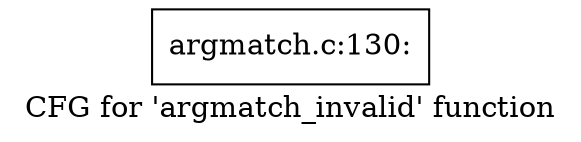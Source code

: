 digraph "CFG for 'argmatch_invalid' function" {
	label="CFG for 'argmatch_invalid' function";

	Node0xc5c77a0 [shape=record,label="{argmatch.c:130:}"];
}
